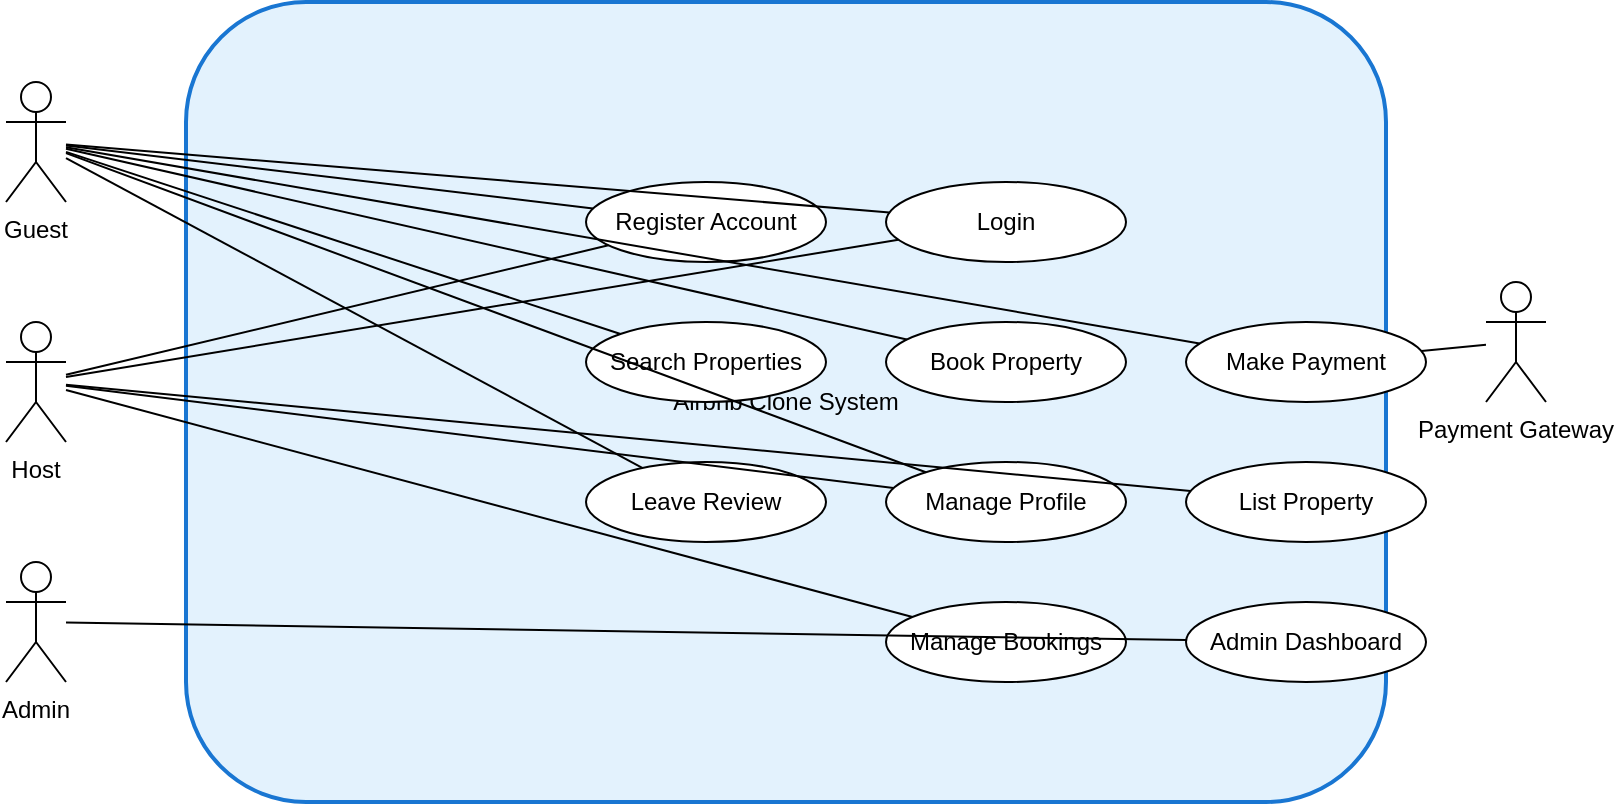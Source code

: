 <mxfile version="22.1.16" type="device">
  <diagram name="Use Case Diagram" id="use-case-diagram">
    <mxGraphModel dx="1000" dy="600" grid="1" gridSize="10" guides="1" tooltips="1" connect="1" arrows="1" fold="1" page="1" pageScale="1" pageWidth="1169" pageHeight="827" math="0" shadow="0">
      <root>
        <mxCell id="0" />
        <mxCell id="1" parent="0" />
        <!-- Actors -->
        <mxCell id="actor_guest" value="Guest" style="shape=umlActor;verticalLabelPosition=bottom;verticalAlign=top;" vertex="1" parent="1">
          <mxGeometry x="60" y="100" width="30" height="60" as="geometry" />
        </mxCell>
        <mxCell id="actor_host" value="Host" style="shape=umlActor;verticalLabelPosition=bottom;verticalAlign=top;" vertex="1" parent="1">
          <mxGeometry x="60" y="220" width="30" height="60" as="geometry" />
        </mxCell>
        <mxCell id="actor_admin" value="Admin" style="shape=umlActor;verticalLabelPosition=bottom;verticalAlign=top;" vertex="1" parent="1">
          <mxGeometry x="60" y="340" width="30" height="60" as="geometry" />
        </mxCell>
        <mxCell id="actor_payment" value="Payment Gateway" style="shape=umlActor;verticalLabelPosition=bottom;verticalAlign=top;" vertex="1" parent="1">
          <mxGeometry x="800" y="200" width="30" height="60" as="geometry" />
        </mxCell>
        <!-- System Boundary -->
        <mxCell id="system_boundary" value="Airbnb Clone System" style="rounded=1;whiteSpace=wrap;html=1;strokeWidth=2;strokeColor=#1976D2;fillColor=#E3F2FD;" vertex="1" parent="1">
          <mxGeometry x="150" y="60" width="600" height="400" as="geometry" />
        </mxCell>
        <!-- Use Cases -->
        <mxCell id="uc_register" value="Register Account" style="ellipse;whiteSpace=wrap;html=1;aspect=fixed;" vertex="1" parent="system_boundary">
          <mxGeometry x="200" y="90" width="120" height="40" as="geometry" />
        </mxCell>
        <mxCell id="uc_login" value="Login" style="ellipse;whiteSpace=wrap;html=1;aspect=fixed;" vertex="1" parent="system_boundary">
          <mxGeometry x="350" y="90" width="120" height="40" as="geometry" />
        </mxCell>
        <mxCell id="uc_search" value="Search Properties" style="ellipse;whiteSpace=wrap;html=1;aspect=fixed;" vertex="1" parent="system_boundary">
          <mxGeometry x="200" y="160" width="120" height="40" as="geometry" />
        </mxCell>
        <mxCell id="uc_book" value="Book Property" style="ellipse;whiteSpace=wrap;html=1;aspect=fixed;" vertex="1" parent="system_boundary">
          <mxGeometry x="350" y="160" width="120" height="40" as="geometry" />
        </mxCell>
        <mxCell id="uc_pay" value="Make Payment" style="ellipse;whiteSpace=wrap;html=1;aspect=fixed;" vertex="1" parent="system_boundary">
          <mxGeometry x="500" y="160" width="120" height="40" as="geometry" />
        </mxCell>
        <mxCell id="uc_review" value="Leave Review" style="ellipse;whiteSpace=wrap;html=1;aspect=fixed;" vertex="1" parent="system_boundary">
          <mxGeometry x="200" y="230" width="120" height="40" as="geometry" />
        </mxCell>
        <mxCell id="uc_manage_profile" value="Manage Profile" style="ellipse;whiteSpace=wrap;html=1;aspect=fixed;" vertex="1" parent="system_boundary">
          <mxGeometry x="350" y="230" width="120" height="40" as="geometry" />
        </mxCell>
        <mxCell id="uc_list_property" value="List Property" style="ellipse;whiteSpace=wrap;html=1;aspect=fixed;" vertex="1" parent="system_boundary">
          <mxGeometry x="500" y="230" width="120" height="40" as="geometry" />
        </mxCell>
        <mxCell id="uc_manage_booking" value="Manage Bookings" style="ellipse;whiteSpace=wrap;html=1;aspect=fixed;" vertex="1" parent="system_boundary">
          <mxGeometry x="350" y="300" width="120" height="40" as="geometry" />
        </mxCell>
        <mxCell id="uc_admin_dashboard" value="Admin Dashboard" style="ellipse;whiteSpace=wrap;html=1;aspect=fixed;" vertex="1" parent="system_boundary">
          <mxGeometry x="500" y="300" width="120" height="40" as="geometry" />
        </mxCell>
        <!-- Associations (Lines) -->
        <mxCell id="line1" style="endArrow=none;html=1;" edge="1" parent="1" source="actor_guest" target="uc_register"><mxGeometry relative="1" as="geometry" /></mxCell>
        <mxCell id="line2" style="endArrow=none;html=1;" edge="1" parent="1" source="actor_guest" target="uc_login"><mxGeometry relative="1" as="geometry" /></mxCell>
        <mxCell id="line3" style="endArrow=none;html=1;" edge="1" parent="1" source="actor_guest" target="uc_search"><mxGeometry relative="1" as="geometry" /></mxCell>
        <mxCell id="line4" style="endArrow=none;html=1;" edge="1" parent="1" source="actor_guest" target="uc_book"><mxGeometry relative="1" as="geometry" /></mxCell>
        <mxCell id="line5" style="endArrow=none;html=1;" edge="1" parent="1" source="actor_guest" target="uc_pay"><mxGeometry relative="1" as="geometry" /></mxCell>
        <mxCell id="line6" style="endArrow=none;html=1;" edge="1" parent="1" source="actor_guest" target="uc_review"><mxGeometry relative="1" as="geometry" /></mxCell>
        <mxCell id="line7" style="endArrow=none;html=1;" edge="1" parent="1" source="actor_guest" target="uc_manage_profile"><mxGeometry relative="1" as="geometry" /></mxCell>
        <mxCell id="line8" style="endArrow=none;html=1;" edge="1" parent="1" source="actor_host" target="uc_register"><mxGeometry relative="1" as="geometry" /></mxCell>
        <mxCell id="line9" style="endArrow=none;html=1;" edge="1" parent="1" source="actor_host" target="uc_login"><mxGeometry relative="1" as="geometry" /></mxCell>
        <mxCell id="line10" style="endArrow=none;html=1;" edge="1" parent="1" source="actor_host" target="uc_list_property"><mxGeometry relative="1" as="geometry" /></mxCell>
        <mxCell id="line11" style="endArrow=none;html=1;" edge="1" parent="1" source="actor_host" target="uc_manage_booking"><mxGeometry relative="1" as="geometry" /></mxCell>
        <mxCell id="line12" style="endArrow=none;html=1;" edge="1" parent="1" source="actor_host" target="uc_manage_profile"><mxGeometry relative="1" as="geometry" /></mxCell>
        <mxCell id="line13" style="endArrow=none;html=1;" edge="1" parent="1" source="actor_admin" target="uc_admin_dashboard"><mxGeometry relative="1" as="geometry" /></mxCell>
        <mxCell id="line14" style="endArrow=none;html=1;" edge="1" parent="1" source="uc_pay" target="actor_payment"><mxGeometry relative="1" as="geometry" /></mxCell>
      </root>
    </mxGraphModel>
  </diagram>
</mxfile> 